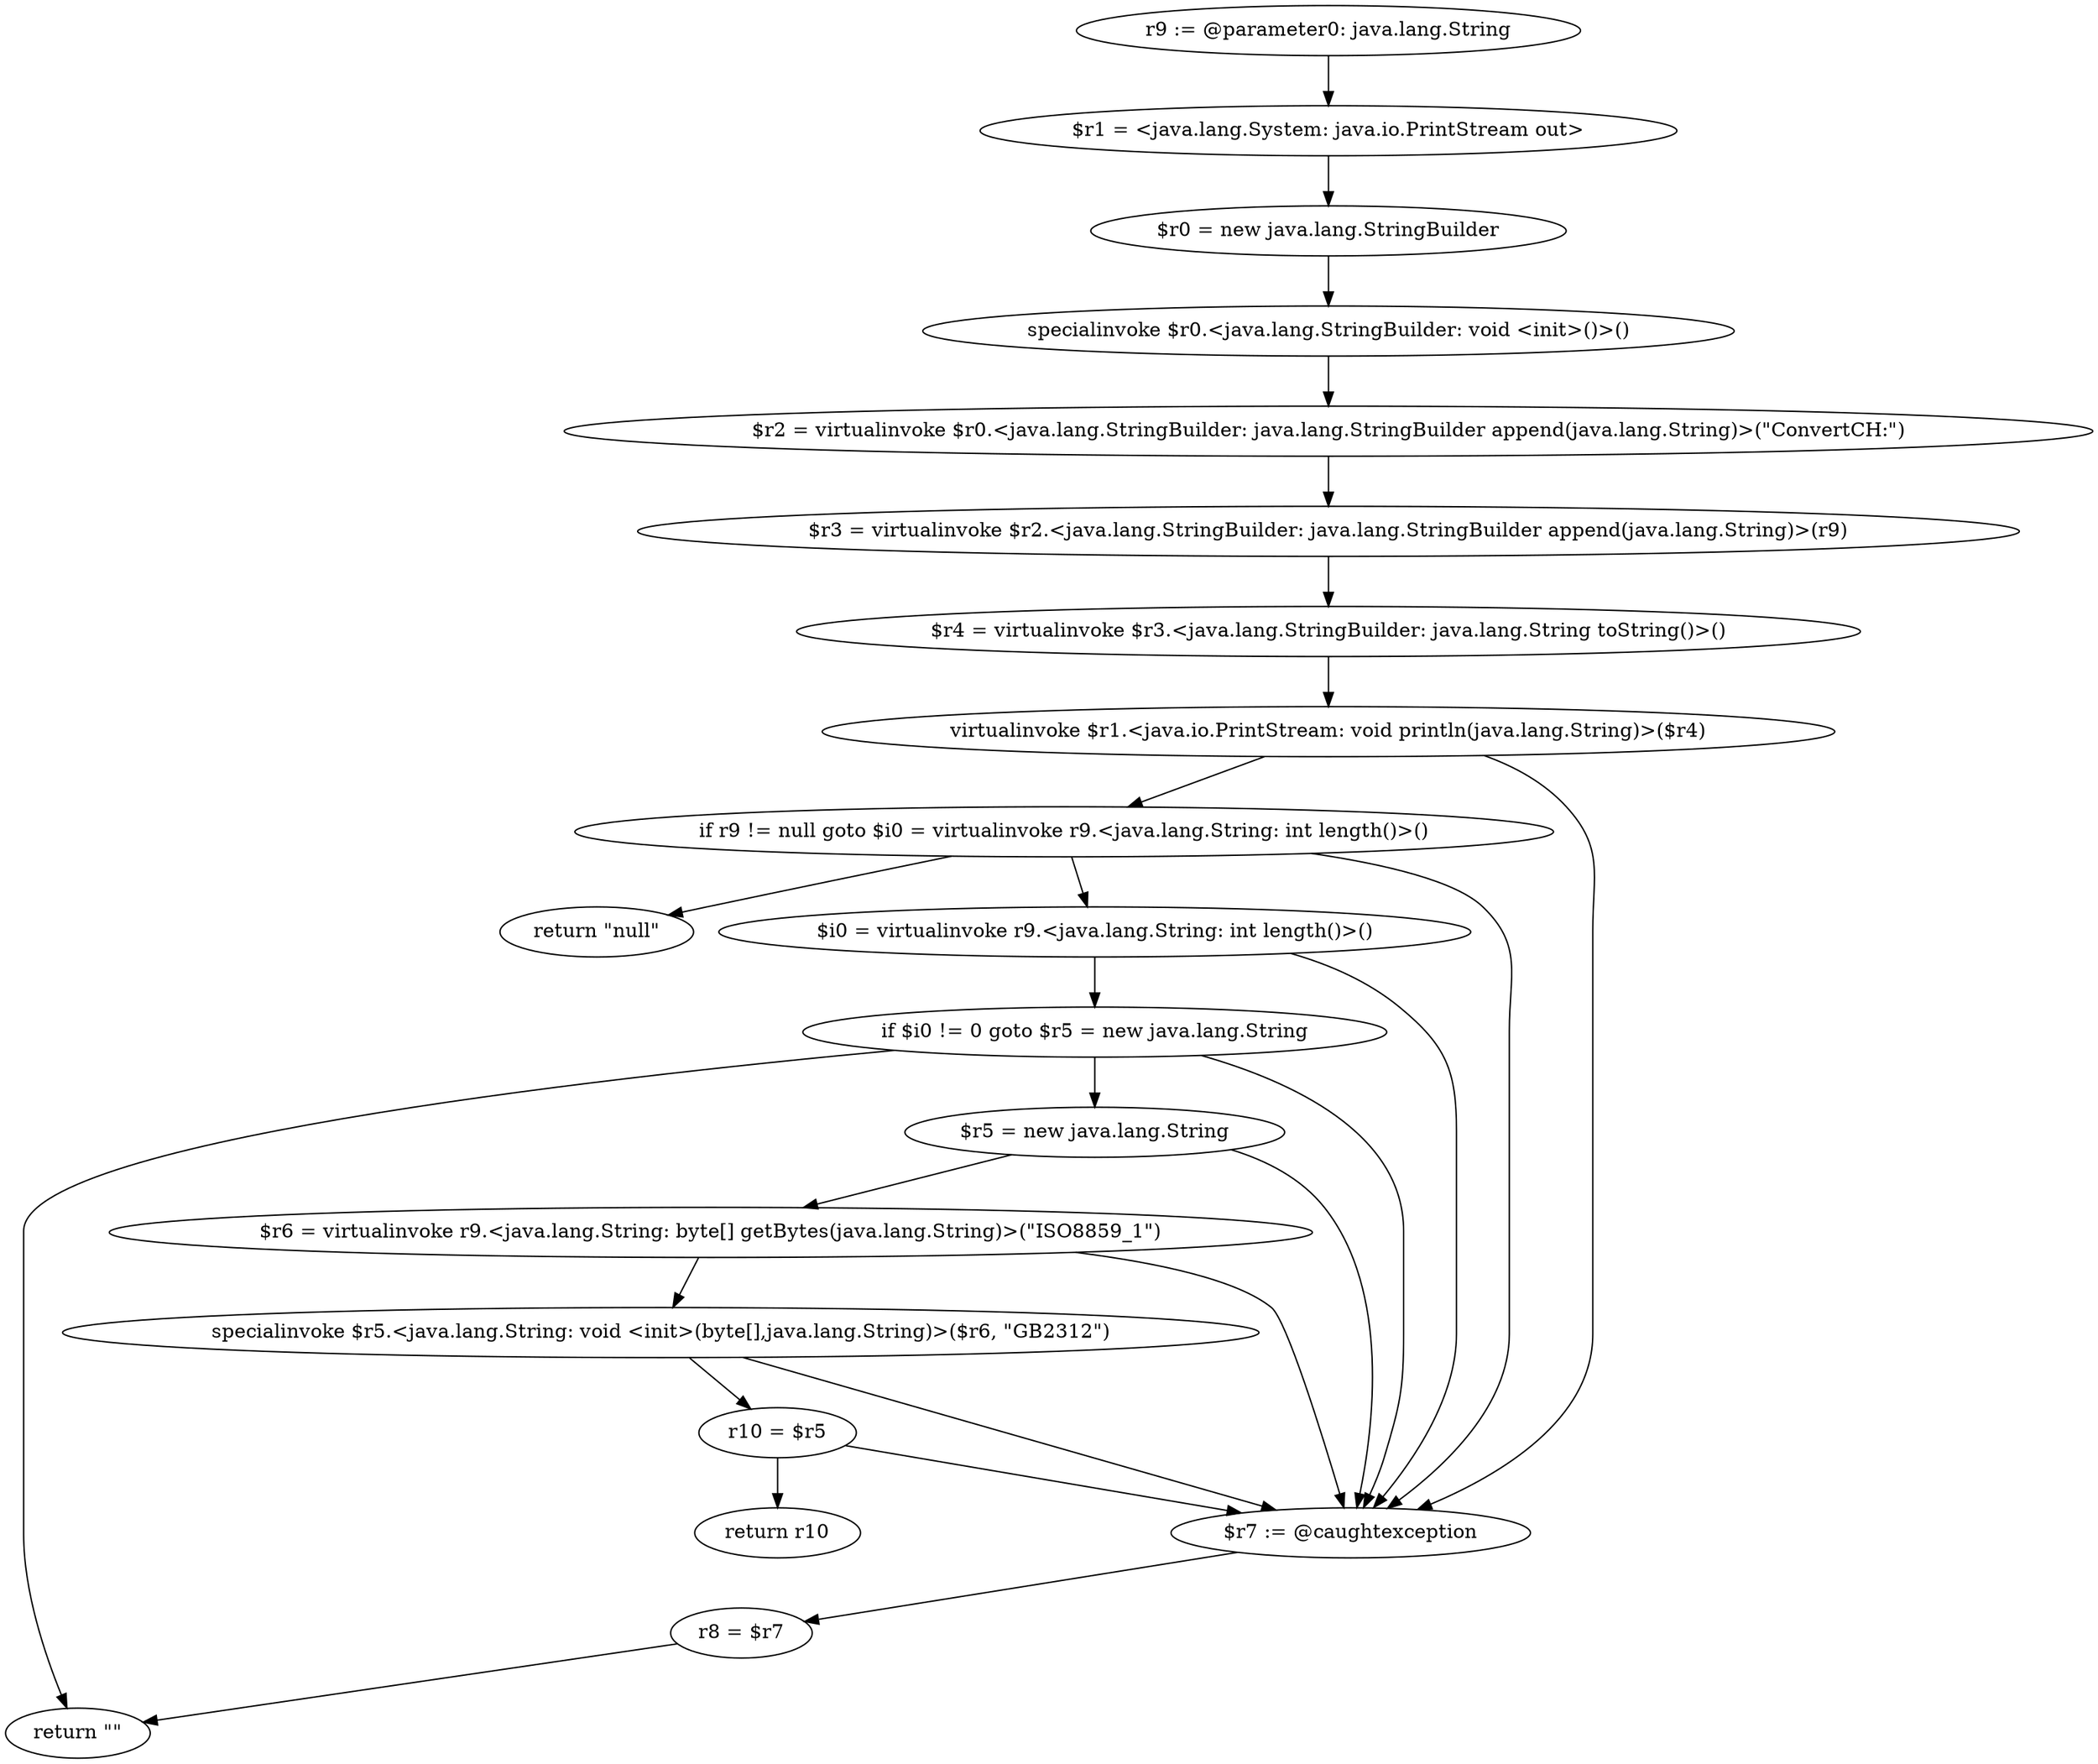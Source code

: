 digraph "unitGraph" {
    "r9 := @parameter0: java.lang.String"
    "$r1 = <java.lang.System: java.io.PrintStream out>"
    "$r0 = new java.lang.StringBuilder"
    "specialinvoke $r0.<java.lang.StringBuilder: void <init>()>()"
    "$r2 = virtualinvoke $r0.<java.lang.StringBuilder: java.lang.StringBuilder append(java.lang.String)>(\"ConvertCH:\")"
    "$r3 = virtualinvoke $r2.<java.lang.StringBuilder: java.lang.StringBuilder append(java.lang.String)>(r9)"
    "$r4 = virtualinvoke $r3.<java.lang.StringBuilder: java.lang.String toString()>()"
    "virtualinvoke $r1.<java.io.PrintStream: void println(java.lang.String)>($r4)"
    "if r9 != null goto $i0 = virtualinvoke r9.<java.lang.String: int length()>()"
    "return \"null\""
    "$i0 = virtualinvoke r9.<java.lang.String: int length()>()"
    "if $i0 != 0 goto $r5 = new java.lang.String"
    "return \"\""
    "$r5 = new java.lang.String"
    "$r6 = virtualinvoke r9.<java.lang.String: byte[] getBytes(java.lang.String)>(\"ISO8859_1\")"
    "specialinvoke $r5.<java.lang.String: void <init>(byte[],java.lang.String)>($r6, \"GB2312\")"
    "r10 = $r5"
    "return r10"
    "$r7 := @caughtexception"
    "r8 = $r7"
    "r9 := @parameter0: java.lang.String"->"$r1 = <java.lang.System: java.io.PrintStream out>";
    "$r1 = <java.lang.System: java.io.PrintStream out>"->"$r0 = new java.lang.StringBuilder";
    "$r0 = new java.lang.StringBuilder"->"specialinvoke $r0.<java.lang.StringBuilder: void <init>()>()";
    "specialinvoke $r0.<java.lang.StringBuilder: void <init>()>()"->"$r2 = virtualinvoke $r0.<java.lang.StringBuilder: java.lang.StringBuilder append(java.lang.String)>(\"ConvertCH:\")";
    "$r2 = virtualinvoke $r0.<java.lang.StringBuilder: java.lang.StringBuilder append(java.lang.String)>(\"ConvertCH:\")"->"$r3 = virtualinvoke $r2.<java.lang.StringBuilder: java.lang.StringBuilder append(java.lang.String)>(r9)";
    "$r3 = virtualinvoke $r2.<java.lang.StringBuilder: java.lang.StringBuilder append(java.lang.String)>(r9)"->"$r4 = virtualinvoke $r3.<java.lang.StringBuilder: java.lang.String toString()>()";
    "$r4 = virtualinvoke $r3.<java.lang.StringBuilder: java.lang.String toString()>()"->"virtualinvoke $r1.<java.io.PrintStream: void println(java.lang.String)>($r4)";
    "virtualinvoke $r1.<java.io.PrintStream: void println(java.lang.String)>($r4)"->"if r9 != null goto $i0 = virtualinvoke r9.<java.lang.String: int length()>()";
    "virtualinvoke $r1.<java.io.PrintStream: void println(java.lang.String)>($r4)"->"$r7 := @caughtexception";
    "if r9 != null goto $i0 = virtualinvoke r9.<java.lang.String: int length()>()"->"return \"null\"";
    "if r9 != null goto $i0 = virtualinvoke r9.<java.lang.String: int length()>()"->"$i0 = virtualinvoke r9.<java.lang.String: int length()>()";
    "if r9 != null goto $i0 = virtualinvoke r9.<java.lang.String: int length()>()"->"$r7 := @caughtexception";
    "$i0 = virtualinvoke r9.<java.lang.String: int length()>()"->"if $i0 != 0 goto $r5 = new java.lang.String";
    "$i0 = virtualinvoke r9.<java.lang.String: int length()>()"->"$r7 := @caughtexception";
    "if $i0 != 0 goto $r5 = new java.lang.String"->"return \"\"";
    "if $i0 != 0 goto $r5 = new java.lang.String"->"$r5 = new java.lang.String";
    "if $i0 != 0 goto $r5 = new java.lang.String"->"$r7 := @caughtexception";
    "$r5 = new java.lang.String"->"$r6 = virtualinvoke r9.<java.lang.String: byte[] getBytes(java.lang.String)>(\"ISO8859_1\")";
    "$r5 = new java.lang.String"->"$r7 := @caughtexception";
    "$r6 = virtualinvoke r9.<java.lang.String: byte[] getBytes(java.lang.String)>(\"ISO8859_1\")"->"specialinvoke $r5.<java.lang.String: void <init>(byte[],java.lang.String)>($r6, \"GB2312\")";
    "$r6 = virtualinvoke r9.<java.lang.String: byte[] getBytes(java.lang.String)>(\"ISO8859_1\")"->"$r7 := @caughtexception";
    "specialinvoke $r5.<java.lang.String: void <init>(byte[],java.lang.String)>($r6, \"GB2312\")"->"r10 = $r5";
    "specialinvoke $r5.<java.lang.String: void <init>(byte[],java.lang.String)>($r6, \"GB2312\")"->"$r7 := @caughtexception";
    "r10 = $r5"->"return r10";
    "r10 = $r5"->"$r7 := @caughtexception";
    "$r7 := @caughtexception"->"r8 = $r7";
    "r8 = $r7"->"return \"\"";
}
